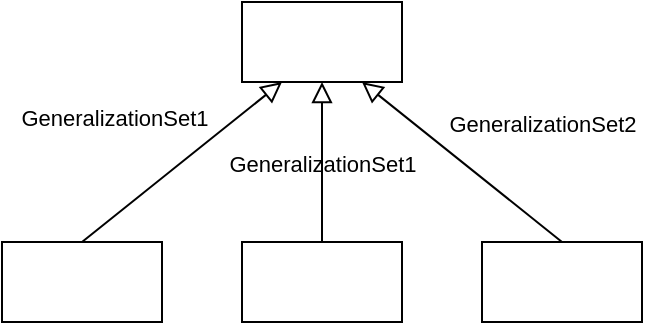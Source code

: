 <mxfile version="21.6.5" type="device">
  <diagram name="Page-1" id="bDlqiz4IERHXxEkZ9xLS">
    <mxGraphModel dx="880" dy="545" grid="1" gridSize="10" guides="1" tooltips="1" connect="1" arrows="1" fold="1" page="1" pageScale="1" pageWidth="1169" pageHeight="827" math="0" shadow="0">
      <root>
        <mxCell id="0" />
        <mxCell id="1" parent="0" />
        <mxCell id="H5ptrKdzrHBt4oCyG6K3-1" value="" style="fontStyle=0;html=1;whiteSpace=wrap;" vertex="1" parent="1">
          <mxGeometry x="160" y="40" width="80" height="40" as="geometry" />
        </mxCell>
        <mxCell id="H5ptrKdzrHBt4oCyG6K3-2" value="" style="fontStyle=0;html=1;whiteSpace=wrap;" vertex="1" parent="1">
          <mxGeometry x="280" y="160" width="80" height="40" as="geometry" />
        </mxCell>
        <mxCell id="H5ptrKdzrHBt4oCyG6K3-3" value="" style="fontStyle=0;html=1;whiteSpace=wrap;" vertex="1" parent="1">
          <mxGeometry x="160" y="160" width="80" height="40" as="geometry" />
        </mxCell>
        <mxCell id="H5ptrKdzrHBt4oCyG6K3-4" value="" style="fontStyle=0;html=1;whiteSpace=wrap;" vertex="1" parent="1">
          <mxGeometry x="40" y="160" width="80" height="40" as="geometry" />
        </mxCell>
        <mxCell id="H5ptrKdzrHBt4oCyG6K3-5" value="GeneralizationSet1" style="endArrow=block;html=1;rounded=0;align=center;verticalAlign=bottom;endFill=0;labelBackgroundColor=none;endSize=8;exitX=0.5;exitY=0;exitDx=0;exitDy=0;entryX=0.25;entryY=1;entryDx=0;entryDy=0;" edge="1" parent="1" source="H5ptrKdzrHBt4oCyG6K3-4" target="H5ptrKdzrHBt4oCyG6K3-1">
          <mxGeometry x="-0.288" y="32" relative="1" as="geometry">
            <mxPoint x="370" y="280" as="sourcePoint" />
            <mxPoint x="530" y="280" as="targetPoint" />
            <mxPoint as="offset" />
          </mxGeometry>
        </mxCell>
        <mxCell id="H5ptrKdzrHBt4oCyG6K3-7" value="GeneralizationSet1" style="endArrow=block;html=1;rounded=0;align=center;verticalAlign=bottom;endFill=0;labelBackgroundColor=none;endSize=8;exitX=0.5;exitY=0;exitDx=0;exitDy=0;entryX=0.5;entryY=1;entryDx=0;entryDy=0;" edge="1" parent="1" source="H5ptrKdzrHBt4oCyG6K3-3" target="H5ptrKdzrHBt4oCyG6K3-1">
          <mxGeometry x="-0.25" relative="1" as="geometry">
            <mxPoint x="99" y="173" as="sourcePoint" />
            <mxPoint x="190" y="90" as="targetPoint" />
            <mxPoint as="offset" />
          </mxGeometry>
        </mxCell>
        <mxCell id="H5ptrKdzrHBt4oCyG6K3-8" value="GeneralizationSet2" style="endArrow=block;html=1;rounded=0;align=center;verticalAlign=bottom;endFill=0;labelBackgroundColor=none;endSize=8;exitX=0.5;exitY=0;exitDx=0;exitDy=0;entryX=0.75;entryY=1;entryDx=0;entryDy=0;" edge="1" parent="1" source="H5ptrKdzrHBt4oCyG6K3-2" target="H5ptrKdzrHBt4oCyG6K3-1">
          <mxGeometry x="-0.39" y="-33" relative="1" as="geometry">
            <mxPoint x="210" y="170" as="sourcePoint" />
            <mxPoint x="210" y="90" as="targetPoint" />
            <mxPoint as="offset" />
          </mxGeometry>
        </mxCell>
      </root>
    </mxGraphModel>
  </diagram>
</mxfile>
